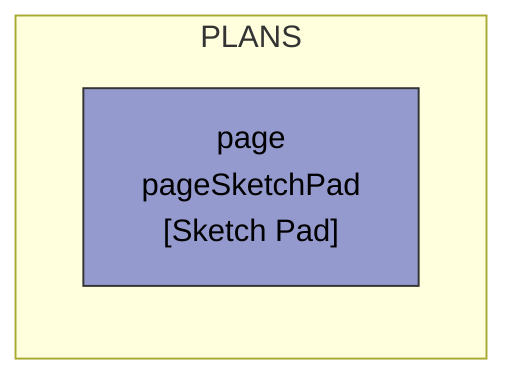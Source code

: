 flowchart LR

  subgraph PLANS
    pageSketchPad["page<br>pageSketchPad<br>[Sketch Pad]"]
  end

  class pageSketchPad page;
  classDef page fill:#959aceff,stroke:#333,stroke-width:1px,color:#000;